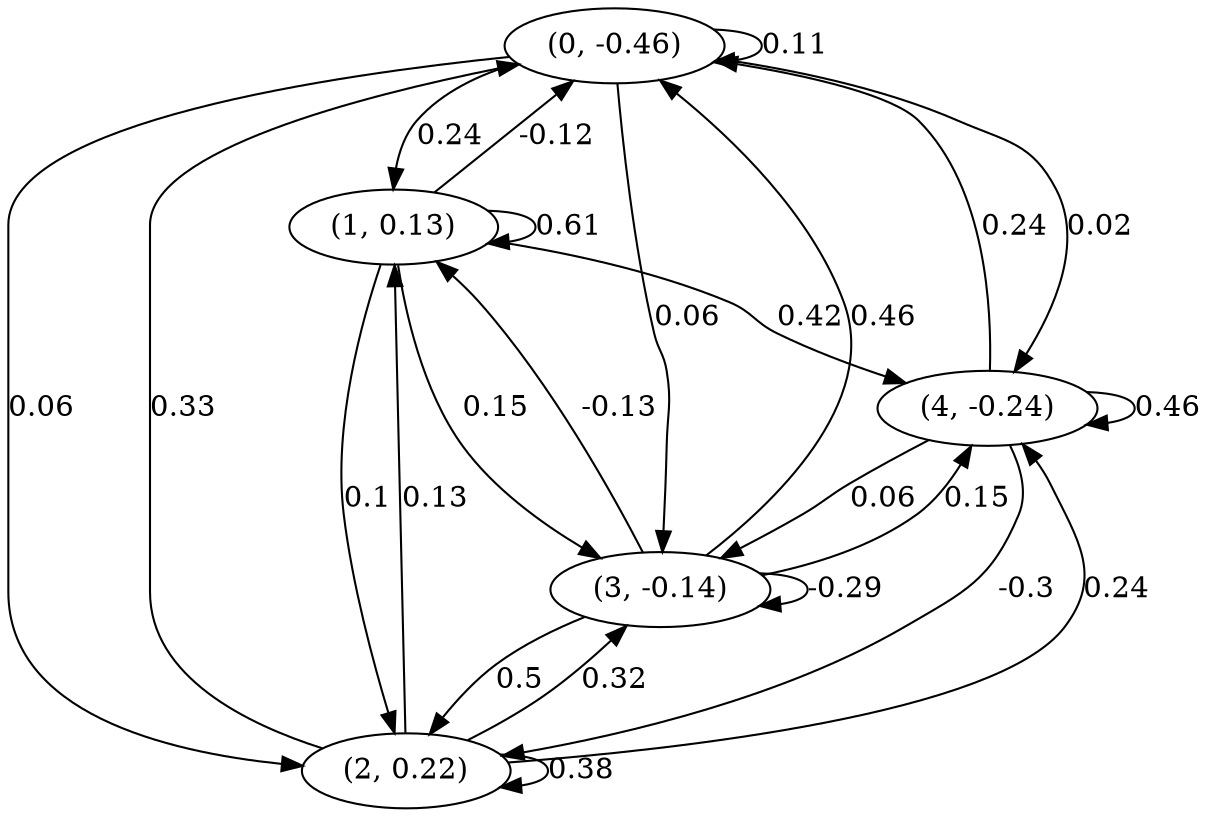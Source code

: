 digraph {
    0 [ label = "(0, -0.46)" ]
    1 [ label = "(1, 0.13)" ]
    2 [ label = "(2, 0.22)" ]
    3 [ label = "(3, -0.14)" ]
    4 [ label = "(4, -0.24)" ]
    0 -> 0 [ label = "0.11" ]
    1 -> 1 [ label = "0.61" ]
    2 -> 2 [ label = "0.38" ]
    3 -> 3 [ label = "-0.29" ]
    4 -> 4 [ label = "0.46" ]
    1 -> 0 [ label = "-0.12" ]
    2 -> 0 [ label = "0.33" ]
    3 -> 0 [ label = "0.46" ]
    4 -> 0 [ label = "0.24" ]
    0 -> 1 [ label = "0.24" ]
    2 -> 1 [ label = "0.13" ]
    3 -> 1 [ label = "-0.13" ]
    0 -> 2 [ label = "0.06" ]
    1 -> 2 [ label = "0.1" ]
    3 -> 2 [ label = "0.5" ]
    4 -> 2 [ label = "-0.3" ]
    0 -> 3 [ label = "0.06" ]
    1 -> 3 [ label = "0.15" ]
    2 -> 3 [ label = "0.32" ]
    4 -> 3 [ label = "0.06" ]
    0 -> 4 [ label = "0.02" ]
    1 -> 4 [ label = "0.42" ]
    2 -> 4 [ label = "0.24" ]
    3 -> 4 [ label = "0.15" ]
}

